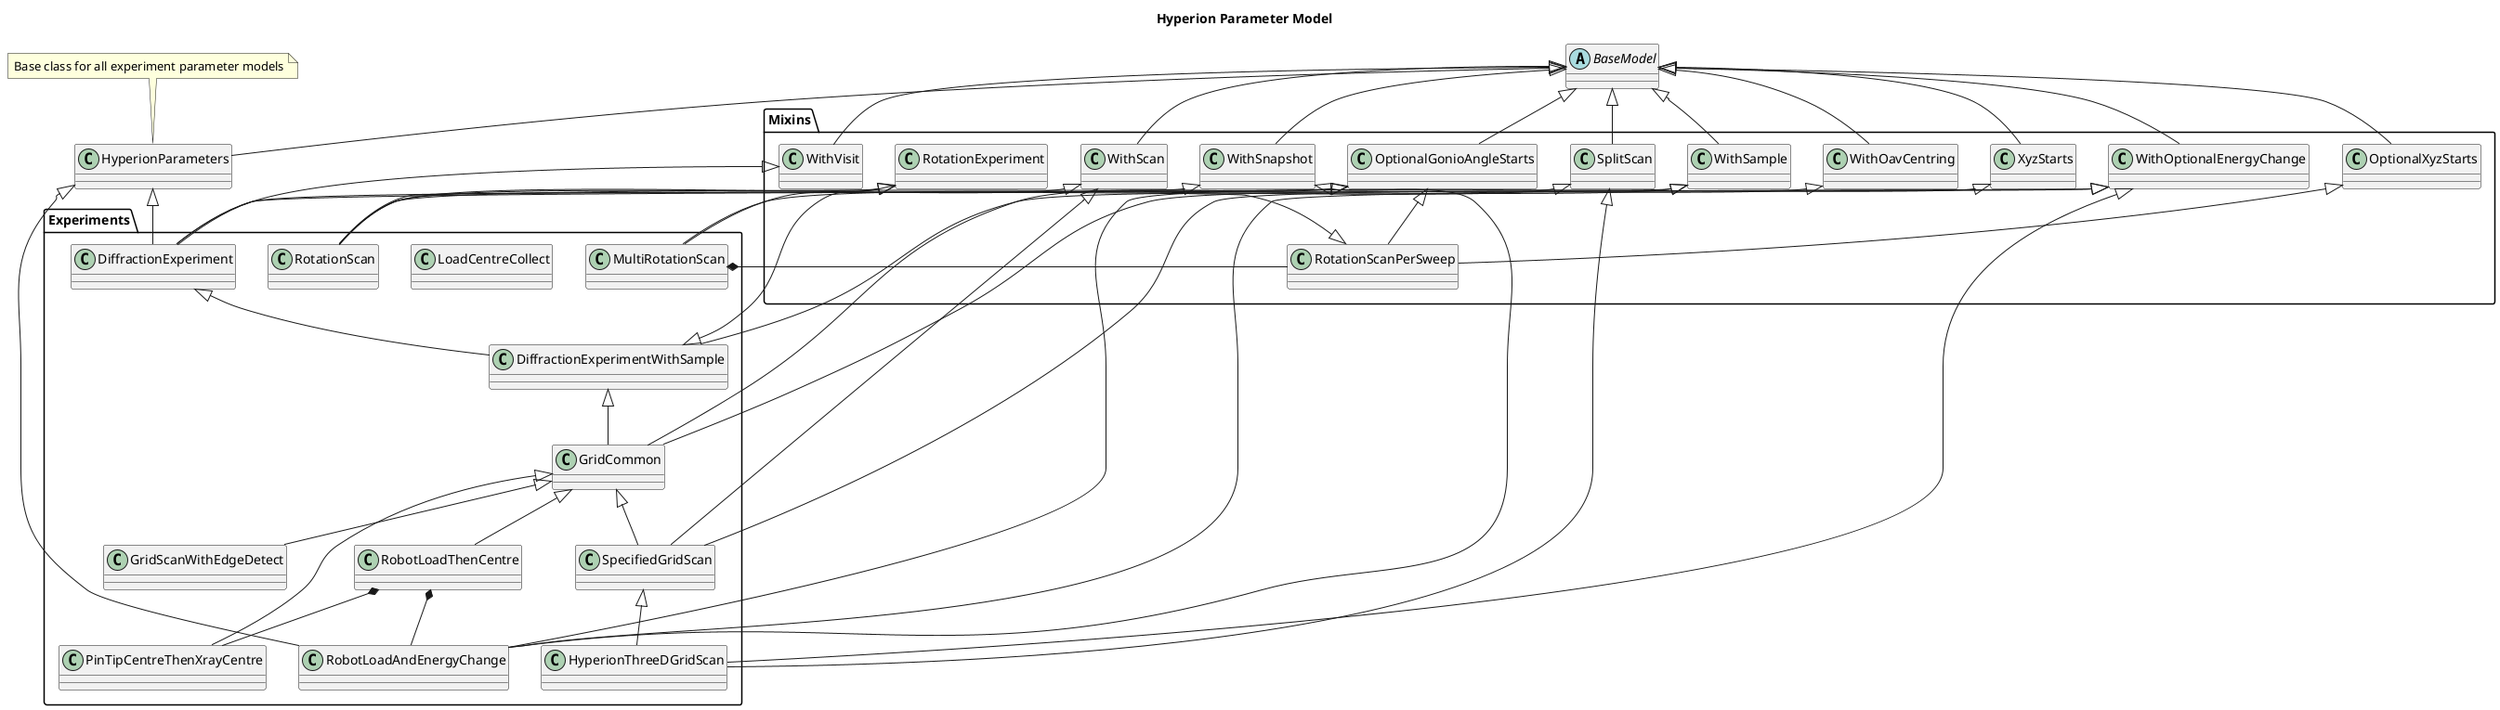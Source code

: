 @startuml hyperion_parameter_model
'https://plantuml.com/class-diagram
title Hyperion Parameter Model

abstract class BaseModel

package Mixins {
    class WithSample
    class WithScan
    class WithOavCentring
    class WithOptionalEnergyChange
    class WithSnapshot
    class WithVisit
    class OptionalXyzStarts
    class XyzStarts
    class OptionalGonioAngleStarts
    class SplitScan
    class RotationScanPerSweep
    class RotationExperiment
}

package Experiments {
    class DiffractionExperiment
    class DiffractionExperimentWithSample
    class GridCommon
    class GridScanWithEdgeDetect
    class LoadCentreCollect
    class PinTipCentreThenXrayCentre
    class RotationScan
    class MultiRotationScan
    class RobotLoadAndEnergyChange
    class RobotLoadThenCentre
    class SpecifiedGridScan
    class HyperionThreeDGridScan
}

class HyperionParameters
note top: Base class for all experiment parameter models

BaseModel <|-- HyperionParameters
BaseModel <|-- SplitScan
BaseModel <|-- OptionalGonioAngleStarts
BaseModel <|-- OptionalXyzStarts
BaseModel <|-- WithOavCentring
BaseModel <|-- WithOptionalEnergyChange
BaseModel <|-- WithSnapshot
BaseModel <|-- WithSample
BaseModel <|-- WithScan
BaseModel <|-- WithVisit
BaseModel <|-- XyzStarts

OptionalGonioAngleStarts <|-- RotationScanPerSweep
OptionalXyzStarts  <|-- RotationScanPerSweep
DiffractionExperimentWithSample <|-- RotationExperiment
HyperionParameters <|-- DiffractionExperiment
WithSnapshot <|-- DiffractionExperiment
WithOptionalEnergyChange <|-- DiffractionExperiment
WithVisit <|-- DiffractionExperiment
DiffractionExperiment <|-- DiffractionExperimentWithSample
WithSample <|-- DiffractionExperimentWithSample
DiffractionExperimentWithSample <|-- GridCommon
GridCommon <|-- GridScanWithEdgeDetect
GridCommon <|-- PinTipCentreThenXrayCentre
GridCommon <|-- RobotLoadThenCentre
RobotLoadThenCentre *-- RobotLoadAndEnergyChange
RobotLoadThenCentre *-- PinTipCentreThenXrayCentre
GridCommon <|-- SpecifiedGridScan
WithScan <|-- SpecifiedGridScan
SpecifiedGridScan <|-- HyperionThreeDGridScan
SplitScan <|-- HyperionThreeDGridScan
WithOptionalEnergyChange <|-- HyperionThreeDGridScan
WithOavCentring <|-- GridCommon
WithScan <|-- RotationScan
RotationScanPerSweep <|-- RotationScan
MultiRotationScan *-- RotationScanPerSweep
RotationExperiment <|-- RotationScan
RotationExperiment <|-- MultiRotationScan
SplitScan <|-- MultiRotationScan
XyzStarts <|-- SpecifiedGridScan
OptionalGonioAngleStarts <|-- GridCommon
OptionalGonioAngleStarts <|-- RotationScan
HyperionParameters <|-- RobotLoadAndEnergyChange
WithSample <|-- RobotLoadAndEnergyChange
WithSnapshot <|-- RobotLoadAndEnergyChange
WithOptionalEnergyChange <|-- RobotLoadAndEnergyChange
@enduml
